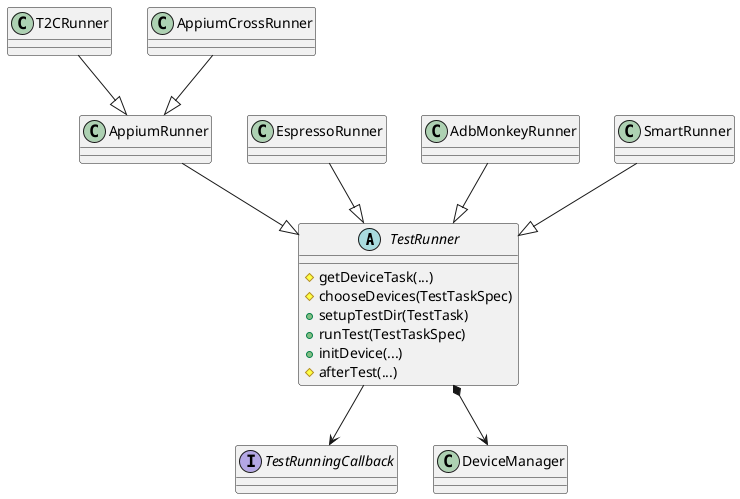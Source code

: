 @startuml test_runners_classes
abstract class TestRunner {
    #getDeviceTask(...)
    #chooseDevices(TestTaskSpec)
    +setupTestDir(TestTask)
    +runTest(TestTaskSpec)
    +initDevice(...)
    #afterTest(...)
}
interface TestRunningCallback

AppiumRunner --|> TestRunner
EspressoRunner --|> TestRunner
AdbMonkeyRunner --|> TestRunner
T2CRunner --|> AppiumRunner
SmartRunner --|> TestRunner

TestRunner --> TestRunningCallback

TestRunner *--> DeviceManager

AppiumCrossRunner --|> AppiumRunner
@enduml

@startuml running_sequence
AgentWebSocketClientService -> DeviceControlService :runTestTask
activate DeviceControlService

DeviceControlService -> TestRunner: runTest
activate TestRunner

TestRunner -> TestRunner: chooseDevices
TestRunner -> TestTask: convertToTestTask(static)
TestRunner -> RunningControlService: runForAllDeviceAsync
activate RunningControlService

RunningControlService --> TestThreadPool.Executor: execute
activate TestThreadPool.Executor

RunningControlService -> TestRunner
deactivate RunningControlService

TestRunner -> DeviceControlService
deactivate TestRunner

DeviceControlService -> AgentWebSocketClientService
deactivate DeviceControlService

participant DeviceTask
note over DeviceTask #aqua
DeviceTask
seems
extra.
end note

TestThreadPool.Executor -> DeviceTask: doTask
activate DeviceTask

DeviceTask -> RunnerImpl : runTestImpl
activate RunnerImpl #FFBBFF
note right: each runner implements this logic
RunnerImpl -> DeviceTask
deactivate RunnerImpl


DeviceTask -> TestThreadPool.Executor
deactivate DeviceTask

TestThreadPool.Executor -> TaskCompletion: onComplete
activate TaskCompletion

TaskCompletion -> TestRunningCallback: onAllComplete
activate TestRunningCallback

TestRunningCallback -> TaskCompletion
deactivate TestRunningCallback

TaskCompletion -> TestThreadPool.Executor
deactivate TaskCompletion

@enduml

@startjson
{
    "fileSetId": "006b6ec7-52f9-45c7-84ad-419fc4315134",
    "pkgName": "com.microsoft.appmanager",
    "runningType": "APPIUM_CROSS",
    "testSuiteClass": "com.microsoft.appmanager.longhaultest.suites.SurfaceSmokeTestSuite",
    "deviceIdentifier": "55d93bc7-4d1d-4749-b493-a9de063a8a66",
    "groupTestType": "SINGLE",
    "maxStepCount": "",
    "deviceTestCount": "",
    "testTimeOutSec": "",
    "deviceSetupActions":[{
            "action":"setProperty",
            "args": ["log.tag.WelcomeScreen","Verbose"]
        },
        {
            "action":"setProperty",
            "args": ["log.tag.WelcomeScreen","Verbose"]
        },
        {
            "action":"setLauncherAsDefault",
            "args": ["com.android.launcher3.DefaultLauncherApp"]
        }
    ],
    "deviceTeardownActions":[{
            "action":"setProperty",
            "args": ["log.tag.WelcomeScreen","Verbose"]
        },
        {
            "action":"setProperty",
            "args": ["log.tag.WelcomeScreen","Verbose"]
        },
        {
            "action":"setLauncherAsDefault",
            "args": ["com.android.launcher3.DefaultLauncherApp"]
        }
    ],
    "instrumentationArgs": {
        "enableScreenRecord": false,
        "testInterval": 5000,
        "runtimeUpLimit": 1,
        "recordLatency": true,
        "recordMemory": true,
        "databaseUsername": "teams",
        "databasePassword": "***********",
        "ypcVersion": "1.22112.32.0",
        "oem": "Surface",
        "isReset": false
    },
    "frameworkType": "JUnit4",
    "testRunnerName": "androidx.test.runner.AndroidJUnitRunner"
}
@endjson

@startuml design
abstract class Runner
interface TestRunnerListener {
    onTestCaseStart()
    onTestRunStart()
    onTestSuiteStart()
    onTestCaseEnd()
    onTestRunEnd()
    onTestSuiteEnd()
}

Runner *--> TestRunnerListener
@enduml

@startuml test_objects

entity (TestTaskSpec)
entity (TestTask)
entity (DeviceTestTask)
entity (AndroidTestUnit)


TestTaskSpec -- TestTask: is mapped to
TestTask *--> DeviceTestTask: contain a list of
DeviceTestTask *--> AndroidTestUnit: contain a list of
@enduml

@startuml test_objects

entity (TestTaskSpec)
entity (TestTask)
entity (DeviceTestResult)
entity (TestUnitResult)
entity (AgentDeviceManager)
entity (DeviceManager)
entity (TestDevice)

AgentDeviceManager *--> DeviceManager

TestTask ... TestDevice: is running on

TestTaskSpec -- TestTask: is mapped to
TestTaskSpec -- TargetedTestDeviceList: contains a list of
TestTask *--> DeviceTestResult: contain a list of
DeviceTestResult *--> TestUnitResult: contain a list of
@enduml